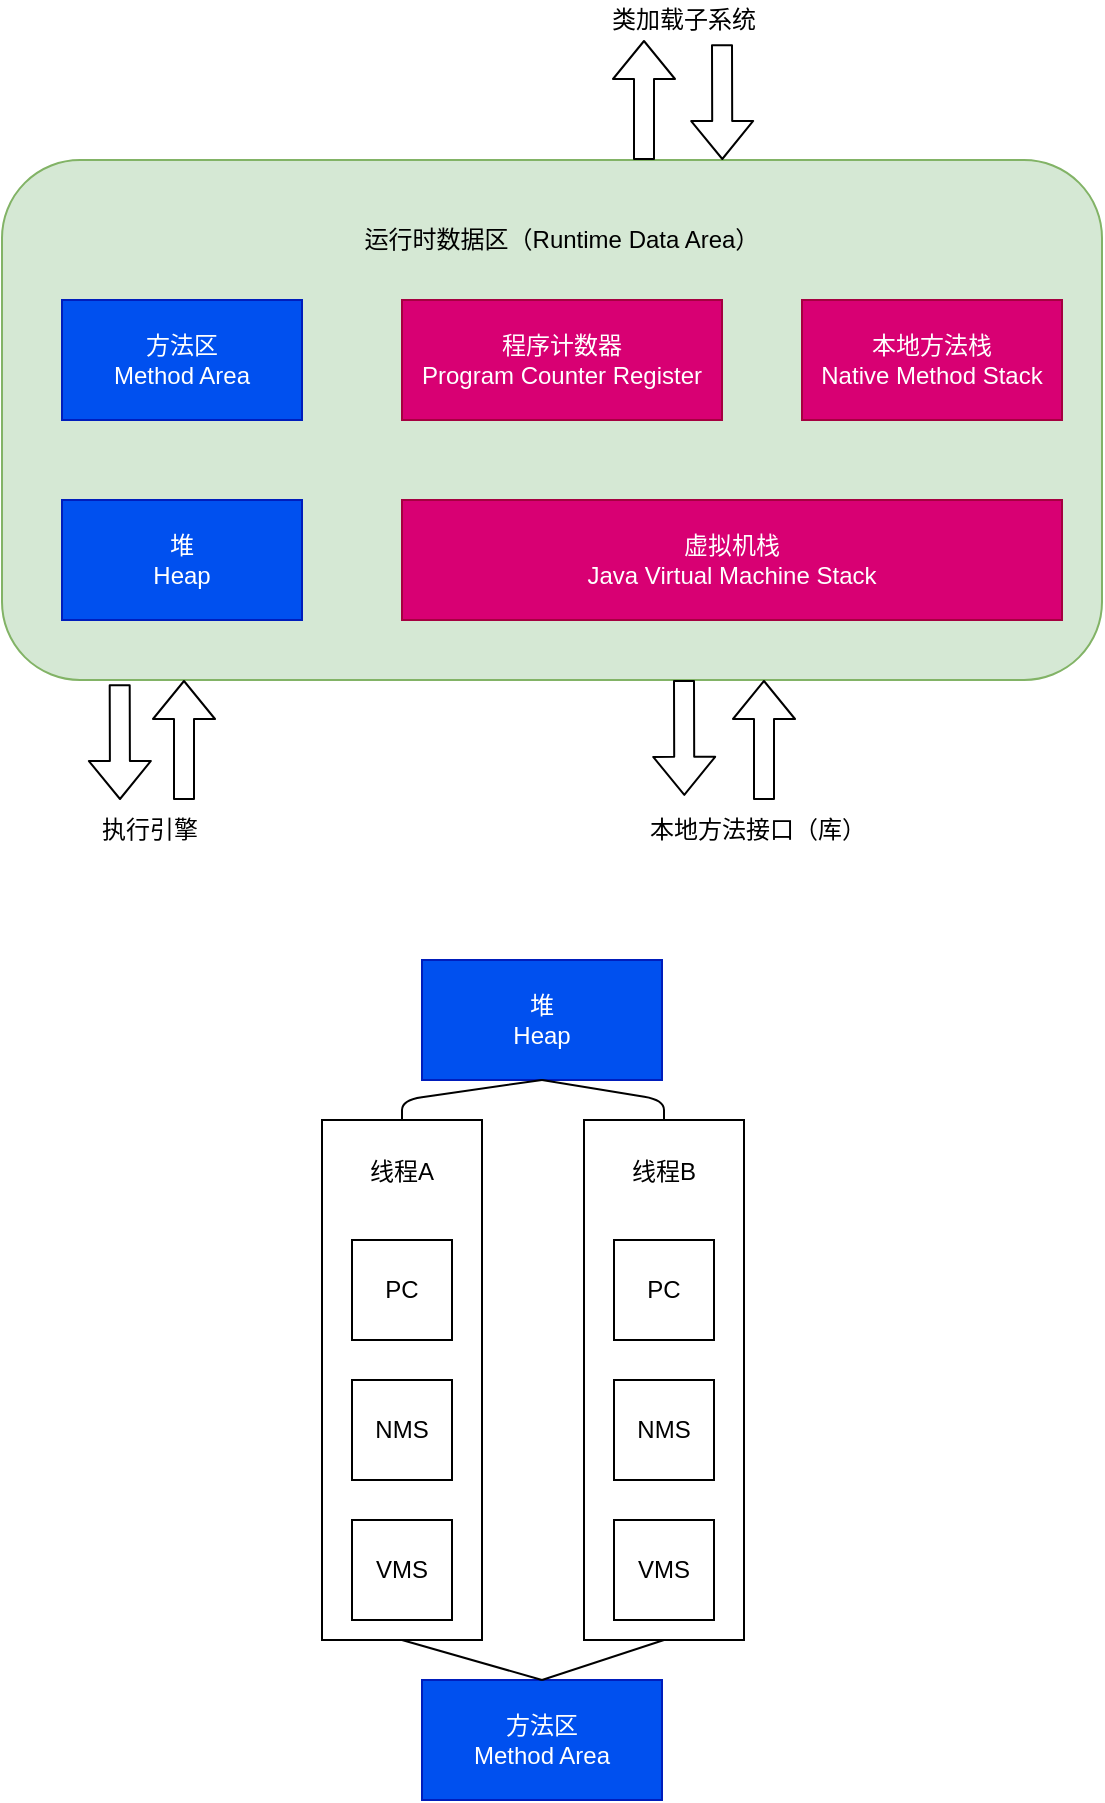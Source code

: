 <mxfile version="13.1.9" type="github">
  <diagram id="niuSdxWg7Q3MIj1Ce5Hb" name="第 1 页">
    <mxGraphModel dx="1422" dy="1883" grid="1" gridSize="10" guides="1" tooltips="1" connect="1" arrows="1" fold="1" page="1" pageScale="1" pageWidth="827" pageHeight="1169" math="0" shadow="0">
      <root>
        <mxCell id="0" />
        <mxCell id="1" parent="0" />
        <mxCell id="Ar7OocXq3OKdbZVe2O1A-1" value="" style="rounded=1;whiteSpace=wrap;html=1;align=center;fillColor=#d5e8d4;strokeColor=#82b366;" parent="1" vertex="1">
          <mxGeometry x="110" y="-1080" width="550" height="260" as="geometry" />
        </mxCell>
        <mxCell id="76YXicsh3bZMQd-fV7F4-1" value="方法区&lt;br&gt;Method Area" style="rounded=0;whiteSpace=wrap;html=1;fillColor=#0050ef;strokeColor=#001DBC;fontColor=#ffffff;" parent="1" vertex="1">
          <mxGeometry x="140" y="-1010" width="120" height="60" as="geometry" />
        </mxCell>
        <mxCell id="76YXicsh3bZMQd-fV7F4-2" value="程序计数器&lt;br&gt;Program Counter Register" style="rounded=0;whiteSpace=wrap;html=1;fillColor=#d80073;strokeColor=#A50040;fontColor=#ffffff;" parent="1" vertex="1">
          <mxGeometry x="310" y="-1010" width="160" height="60" as="geometry" />
        </mxCell>
        <mxCell id="76YXicsh3bZMQd-fV7F4-3" value="堆&lt;br&gt;Heap" style="rounded=0;whiteSpace=wrap;html=1;fillColor=#0050ef;strokeColor=#001DBC;fontColor=#ffffff;" parent="1" vertex="1">
          <mxGeometry x="140" y="-910" width="120" height="60" as="geometry" />
        </mxCell>
        <mxCell id="76YXicsh3bZMQd-fV7F4-4" value="本地方法栈&lt;br&gt;Native Method Stack" style="rounded=0;whiteSpace=wrap;html=1;fillColor=#d80073;strokeColor=#A50040;fontColor=#ffffff;" parent="1" vertex="1">
          <mxGeometry x="510" y="-1010" width="130" height="60" as="geometry" />
        </mxCell>
        <mxCell id="76YXicsh3bZMQd-fV7F4-5" value="虚拟机栈&lt;br&gt;Java Virtual Machine Stack" style="rounded=0;whiteSpace=wrap;html=1;fillColor=#d80073;strokeColor=#A50040;fontColor=#ffffff;" parent="1" vertex="1">
          <mxGeometry x="310" y="-910" width="330" height="60" as="geometry" />
        </mxCell>
        <mxCell id="76YXicsh3bZMQd-fV7F4-6" value="运行时数据区（Runtime Data Area）" style="text;html=1;strokeColor=none;fillColor=none;align=center;verticalAlign=middle;whiteSpace=wrap;rounded=0;" parent="1" vertex="1">
          <mxGeometry x="270" y="-1050" width="240" height="20" as="geometry" />
        </mxCell>
        <mxCell id="1OoYCIVmeioUj_cGby9e-1" value="" style="shape=flexArrow;endArrow=classic;html=1;fontColor=#FFFFFF;" parent="1" edge="1">
          <mxGeometry width="50" height="50" relative="1" as="geometry">
            <mxPoint x="431" y="-1080" as="sourcePoint" />
            <mxPoint x="431" y="-1140" as="targetPoint" />
          </mxGeometry>
        </mxCell>
        <mxCell id="1OoYCIVmeioUj_cGby9e-2" value="" style="shape=flexArrow;endArrow=classic;html=1;fontColor=#FFFFFF;" parent="1" edge="1">
          <mxGeometry width="50" height="50" relative="1" as="geometry">
            <mxPoint x="201" y="-760" as="sourcePoint" />
            <mxPoint x="201" y="-820" as="targetPoint" />
          </mxGeometry>
        </mxCell>
        <mxCell id="1OoYCIVmeioUj_cGby9e-3" value="" style="shape=flexArrow;endArrow=classic;html=1;fontColor=#FFFFFF;" parent="1" edge="1">
          <mxGeometry width="50" height="50" relative="1" as="geometry">
            <mxPoint x="491" y="-760" as="sourcePoint" />
            <mxPoint x="491" y="-820" as="targetPoint" />
          </mxGeometry>
        </mxCell>
        <mxCell id="1OoYCIVmeioUj_cGby9e-4" value="" style="shape=flexArrow;endArrow=classic;html=1;fontColor=#FFFFFF;exitX=0.107;exitY=1.008;exitDx=0;exitDy=0;exitPerimeter=0;" parent="1" source="Ar7OocXq3OKdbZVe2O1A-1" edge="1">
          <mxGeometry width="50" height="50" relative="1" as="geometry">
            <mxPoint x="151" y="-760" as="sourcePoint" />
            <mxPoint x="169" y="-760" as="targetPoint" />
          </mxGeometry>
        </mxCell>
        <mxCell id="1OoYCIVmeioUj_cGby9e-5" value="" style="shape=flexArrow;endArrow=classic;html=1;fontColor=#FFFFFF;exitX=0.107;exitY=1.008;exitDx=0;exitDy=0;exitPerimeter=0;" parent="1" edge="1">
          <mxGeometry width="50" height="50" relative="1" as="geometry">
            <mxPoint x="451.0" y="-820" as="sourcePoint" />
            <mxPoint x="451.15" y="-762.08" as="targetPoint" />
          </mxGeometry>
        </mxCell>
        <mxCell id="1OoYCIVmeioUj_cGby9e-6" value="" style="shape=flexArrow;endArrow=classic;html=1;fontColor=#FFFFFF;exitX=0.107;exitY=1.008;exitDx=0;exitDy=0;exitPerimeter=0;" parent="1" edge="1">
          <mxGeometry width="50" height="50" relative="1" as="geometry">
            <mxPoint x="470.0" y="-1137.92" as="sourcePoint" />
            <mxPoint x="470.15" y="-1080" as="targetPoint" />
          </mxGeometry>
        </mxCell>
        <mxCell id="1OoYCIVmeioUj_cGby9e-8" value="类加载子系统" style="text;html=1;strokeColor=none;fillColor=none;align=center;verticalAlign=middle;whiteSpace=wrap;rounded=0;fontColor=#000000;" parent="1" vertex="1">
          <mxGeometry x="401" y="-1160" width="100" height="20" as="geometry" />
        </mxCell>
        <mxCell id="1OoYCIVmeioUj_cGby9e-9" value="本地方法接口（库）" style="text;html=1;strokeColor=none;fillColor=none;align=center;verticalAlign=middle;whiteSpace=wrap;rounded=0;fontColor=#000000;" parent="1" vertex="1">
          <mxGeometry x="425" y="-755" width="126" height="20" as="geometry" />
        </mxCell>
        <mxCell id="1OoYCIVmeioUj_cGby9e-10" value="执行引擎" style="text;html=1;strokeColor=none;fillColor=none;align=center;verticalAlign=middle;whiteSpace=wrap;rounded=0;fontColor=#000000;" parent="1" vertex="1">
          <mxGeometry x="121" y="-755" width="126" height="20" as="geometry" />
        </mxCell>
        <mxCell id="tRs6mfu8GQZGmV1IubHX-1" value="堆&lt;br&gt;Heap" style="rounded=0;whiteSpace=wrap;html=1;fillColor=#0050ef;strokeColor=#001DBC;fontColor=#ffffff;" vertex="1" parent="1">
          <mxGeometry x="320" y="-680" width="120" height="60" as="geometry" />
        </mxCell>
        <mxCell id="tRs6mfu8GQZGmV1IubHX-3" value="" style="rounded=0;whiteSpace=wrap;html=1;" vertex="1" parent="1">
          <mxGeometry x="270" y="-600" width="80" height="260" as="geometry" />
        </mxCell>
        <mxCell id="tRs6mfu8GQZGmV1IubHX-4" value="PC" style="whiteSpace=wrap;html=1;aspect=fixed;" vertex="1" parent="1">
          <mxGeometry x="285" y="-540" width="50" height="50" as="geometry" />
        </mxCell>
        <mxCell id="tRs6mfu8GQZGmV1IubHX-5" value="NMS" style="whiteSpace=wrap;html=1;aspect=fixed;" vertex="1" parent="1">
          <mxGeometry x="285" y="-470" width="50" height="50" as="geometry" />
        </mxCell>
        <mxCell id="tRs6mfu8GQZGmV1IubHX-6" value="VMS" style="whiteSpace=wrap;html=1;aspect=fixed;" vertex="1" parent="1">
          <mxGeometry x="285" y="-400" width="50" height="50" as="geometry" />
        </mxCell>
        <mxCell id="tRs6mfu8GQZGmV1IubHX-13" value="线程A" style="text;html=1;strokeColor=none;fillColor=none;align=center;verticalAlign=middle;whiteSpace=wrap;rounded=0;" vertex="1" parent="1">
          <mxGeometry x="290" y="-584" width="40" height="20" as="geometry" />
        </mxCell>
        <mxCell id="tRs6mfu8GQZGmV1IubHX-15" value="" style="rounded=0;whiteSpace=wrap;html=1;" vertex="1" parent="1">
          <mxGeometry x="401" y="-600" width="80" height="260" as="geometry" />
        </mxCell>
        <mxCell id="tRs6mfu8GQZGmV1IubHX-16" value="PC" style="whiteSpace=wrap;html=1;aspect=fixed;" vertex="1" parent="1">
          <mxGeometry x="416" y="-540" width="50" height="50" as="geometry" />
        </mxCell>
        <mxCell id="tRs6mfu8GQZGmV1IubHX-17" value="NMS" style="whiteSpace=wrap;html=1;aspect=fixed;" vertex="1" parent="1">
          <mxGeometry x="416" y="-470" width="50" height="50" as="geometry" />
        </mxCell>
        <mxCell id="tRs6mfu8GQZGmV1IubHX-18" value="VMS" style="whiteSpace=wrap;html=1;aspect=fixed;" vertex="1" parent="1">
          <mxGeometry x="416" y="-400" width="50" height="50" as="geometry" />
        </mxCell>
        <mxCell id="tRs6mfu8GQZGmV1IubHX-19" value="线程B" style="text;html=1;strokeColor=none;fillColor=none;align=center;verticalAlign=middle;whiteSpace=wrap;rounded=0;" vertex="1" parent="1">
          <mxGeometry x="421" y="-584" width="40" height="20" as="geometry" />
        </mxCell>
        <mxCell id="tRs6mfu8GQZGmV1IubHX-20" value="方法区&lt;br&gt;Method Area" style="rounded=0;whiteSpace=wrap;html=1;fillColor=#0050ef;strokeColor=#001DBC;fontColor=#ffffff;" vertex="1" parent="1">
          <mxGeometry x="320" y="-320" width="120" height="60" as="geometry" />
        </mxCell>
        <mxCell id="tRs6mfu8GQZGmV1IubHX-24" value="" style="endArrow=none;html=1;entryX=0.5;entryY=1;entryDx=0;entryDy=0;exitX=0.5;exitY=0;exitDx=0;exitDy=0;jumpStyle=none;" edge="1" parent="1" source="tRs6mfu8GQZGmV1IubHX-3" target="tRs6mfu8GQZGmV1IubHX-1">
          <mxGeometry width="50" height="50" relative="1" as="geometry">
            <mxPoint x="310" y="-620.711" as="sourcePoint" />
            <mxPoint x="310" y="-670.711" as="targetPoint" />
            <Array as="points">
              <mxPoint x="310" y="-610" />
            </Array>
          </mxGeometry>
        </mxCell>
        <mxCell id="tRs6mfu8GQZGmV1IubHX-25" value="" style="endArrow=none;html=1;exitX=0.5;exitY=0;exitDx=0;exitDy=0;" edge="1" parent="1" source="tRs6mfu8GQZGmV1IubHX-15">
          <mxGeometry width="50" height="50" relative="1" as="geometry">
            <mxPoint x="490" y="-570" as="sourcePoint" />
            <mxPoint x="380" y="-620" as="targetPoint" />
            <Array as="points">
              <mxPoint x="441" y="-610" />
            </Array>
          </mxGeometry>
        </mxCell>
        <mxCell id="tRs6mfu8GQZGmV1IubHX-26" value="" style="endArrow=none;html=1;exitX=0.5;exitY=0;exitDx=0;exitDy=0;entryX=0.5;entryY=1;entryDx=0;entryDy=0;" edge="1" parent="1" source="tRs6mfu8GQZGmV1IubHX-20" target="tRs6mfu8GQZGmV1IubHX-3">
          <mxGeometry width="50" height="50" relative="1" as="geometry">
            <mxPoint x="300" y="-290" as="sourcePoint" />
            <mxPoint x="350" y="-340" as="targetPoint" />
          </mxGeometry>
        </mxCell>
        <mxCell id="tRs6mfu8GQZGmV1IubHX-27" value="" style="endArrow=none;html=1;entryX=0.5;entryY=1;entryDx=0;entryDy=0;exitX=0.5;exitY=0;exitDx=0;exitDy=0;" edge="1" parent="1" source="tRs6mfu8GQZGmV1IubHX-20" target="tRs6mfu8GQZGmV1IubHX-15">
          <mxGeometry width="50" height="50" relative="1" as="geometry">
            <mxPoint x="370" y="-290" as="sourcePoint" />
            <mxPoint x="420" y="-340" as="targetPoint" />
          </mxGeometry>
        </mxCell>
      </root>
    </mxGraphModel>
  </diagram>
</mxfile>
